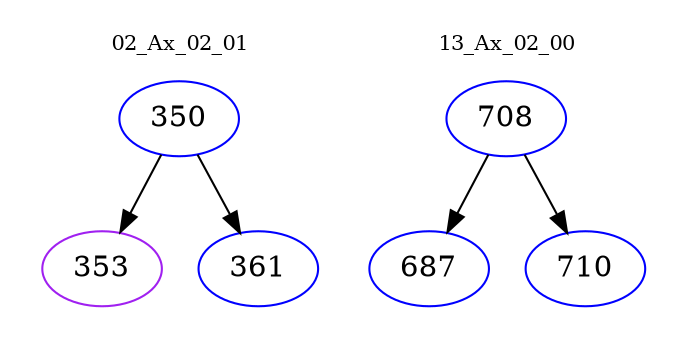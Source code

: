 digraph{
subgraph cluster_0 {
color = white
label = "02_Ax_02_01";
fontsize=10;
T0_350 [label="350", color="blue"]
T0_350 -> T0_353 [color="black"]
T0_353 [label="353", color="purple"]
T0_350 -> T0_361 [color="black"]
T0_361 [label="361", color="blue"]
}
subgraph cluster_1 {
color = white
label = "13_Ax_02_00";
fontsize=10;
T1_708 [label="708", color="blue"]
T1_708 -> T1_687 [color="black"]
T1_687 [label="687", color="blue"]
T1_708 -> T1_710 [color="black"]
T1_710 [label="710", color="blue"]
}
}
